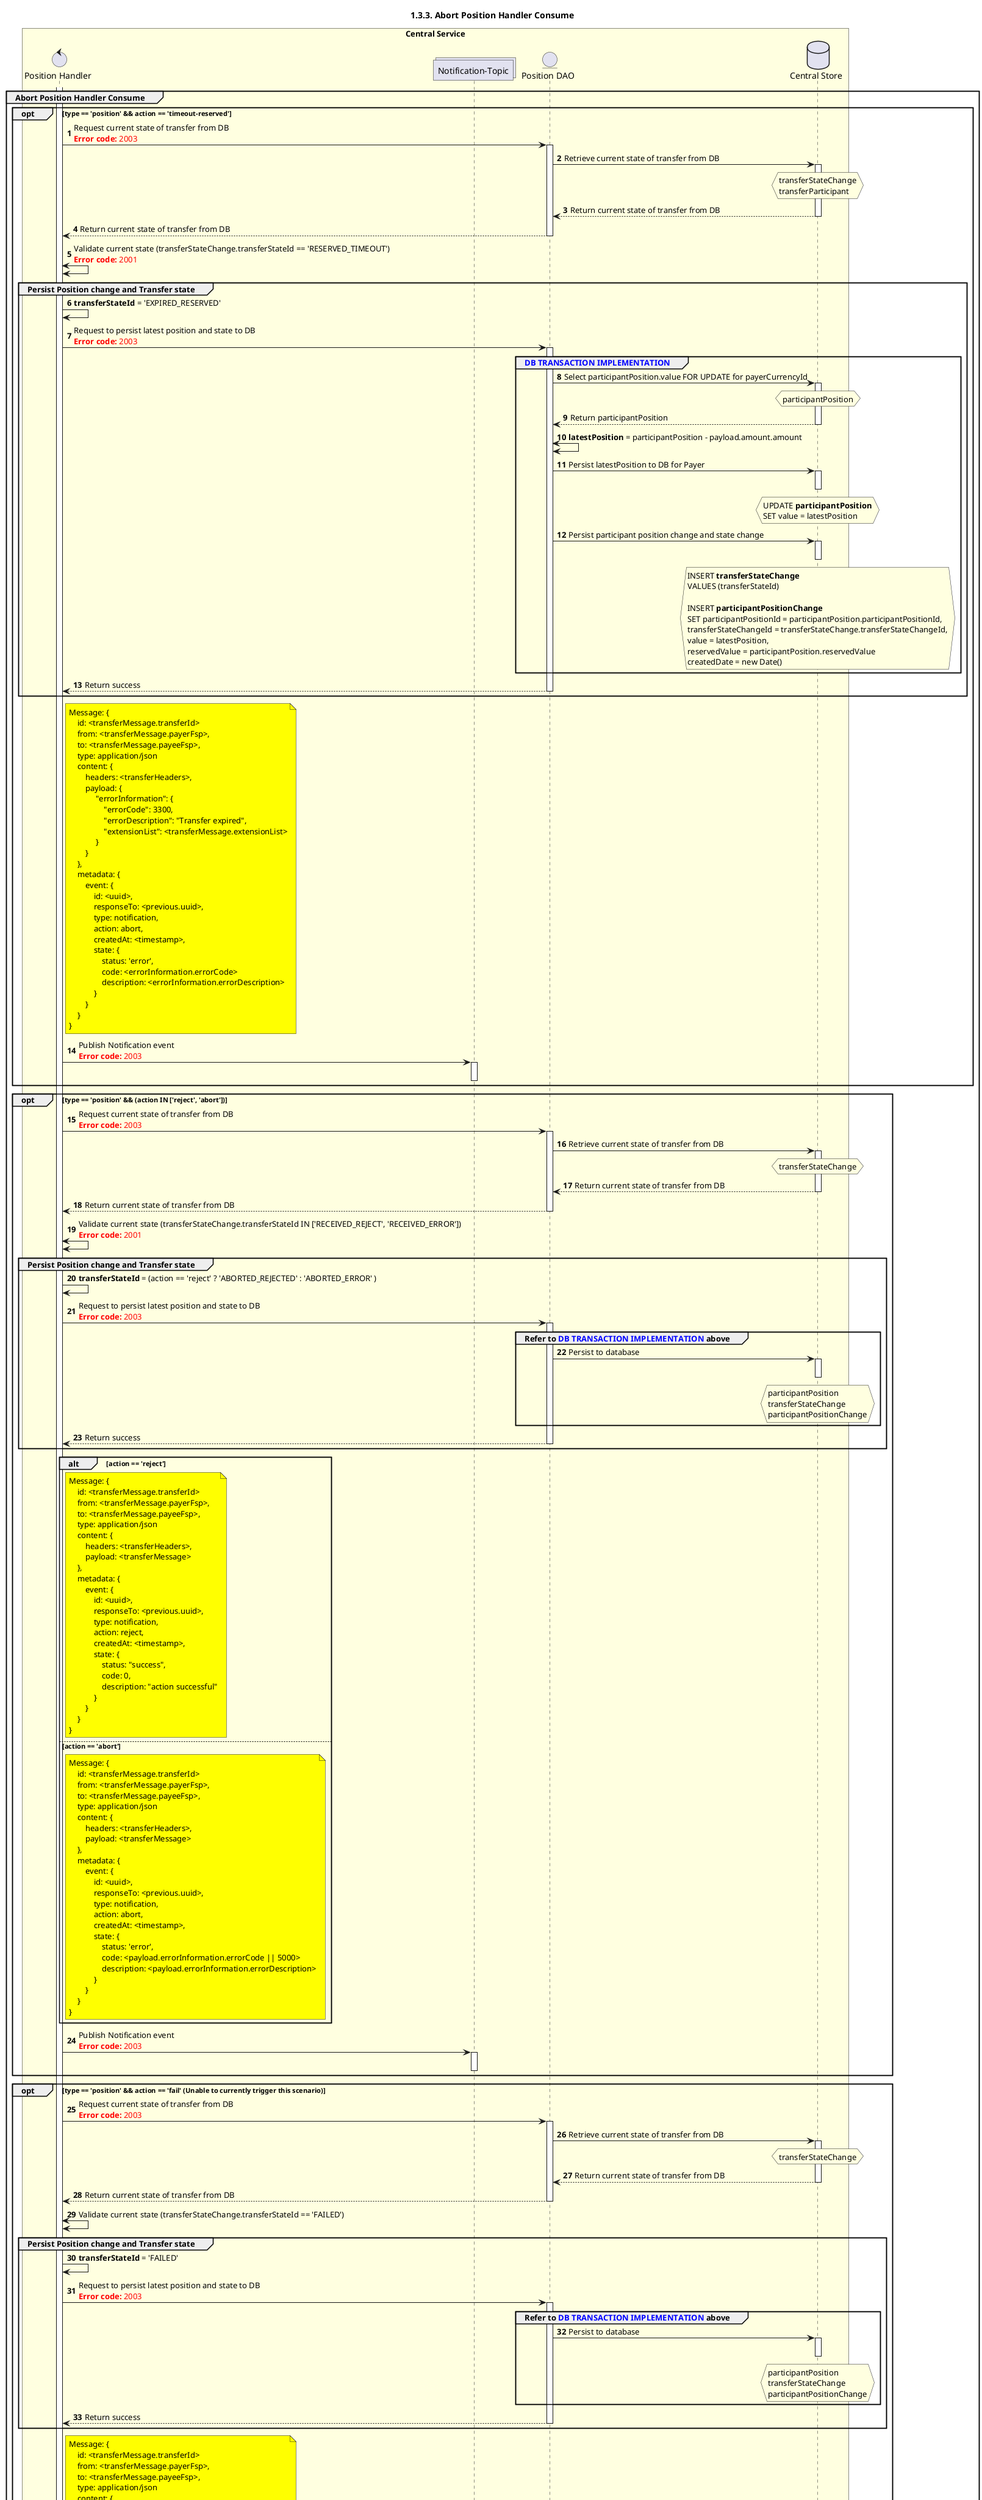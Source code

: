 /'*****
 License
 --------------
 Copyright © 2017 Bill & Melinda Gates Foundation
 The Mojaloop files are made available by the Bill & Melinda Gates Foundation under the Apache License, Version 2.0 (the "License") and you may not use these files except in compliance with the License. You may obtain a copy of the License at
 http://www.apache.org/licenses/LICENSE-2.0
 Unless required by applicable law or agreed to in writing, the Mojaloop files are distributed on an "AS IS" BASIS, WITHOUT WARRANTIES OR CONDITIONS OF ANY KIND, either express or implied. See the License for the specific language governing permissions and limitations under the License.
 Contributors
 --------------
 This is the official list of the Mojaloop project contributors for this file.
 Names of the original copyright holders (individuals or organizations)
 should be listed with a '*' in the first column. People who have
 contributed from an organization can be listed under the organization
 that actually holds the copyright for their contributions (see the
 Gates Foundation organization for an example). Those individuals should have
 their names indented and be marked with a '-'. Email address can be added
 optionally within square brackets <email>.
 * Gates Foundation
 - Name Surname <name.surname@gatesfoundation.com>

 * Rajiv Mothilal <rajiv.mothilal@modusbox.com>
 * Georgi Georgiev <georgi.georgiev@modusbox.com>
 * Sam Kummary <sam@modusbox.com>
 -------------
 ******'/

@startuml
' declate title
title 1.3.3. Abort Position Handler Consume

autonumber

' Actor Keys:
'   boundary - APIs/Interfaces, etc
'   collections - Kafka Topics
'   control - Kafka Consumers
'   entity - Database Access Objects
'   database - Database Persistence Store

' declare actors
control "Position Handler" as POS_HANDLER
entity "Position DAO" as POS_DAO
collections "Notification-Topic" as TOPIC_NOTIFICATIONS
database "Central Store" as DB

box "Central Service" #LightYellow
    participant POS_HANDLER
    participant TOPIC_NOTIFICATIONS
    participant POS_DAO
    participant DB
end box

' start flow
activate POS_HANDLER
group Abort Position Handler Consume
    opt type == 'position' && action == 'timeout-reserved'
        POS_HANDLER -> POS_DAO: Request current state of transfer from DB\n<color #FF0000><b>Error code:</b> 2003</color>
        activate POS_DAO
        POS_DAO -> DB: Retrieve current state of transfer from DB
        activate DB
        hnote over DB #lightyellow
            transferStateChange
            transferParticipant
        end note
        DB --> POS_DAO: Return current state of transfer from DB
        deactivate DB
        POS_DAO --> POS_HANDLER: Return current state of transfer from DB
        deactivate POS_DAO
        POS_HANDLER <-> POS_HANDLER: Validate current state (transferStateChange.transferStateId == 'RESERVED_TIMEOUT')\n<color #FF0000><b>Error code:</b> 2001</color>

        group Persist Position change and Transfer state
            POS_HANDLER -> POS_HANDLER: **transferStateId** = 'EXPIRED_RESERVED'
            POS_HANDLER -> POS_DAO: Request to persist latest position and state to DB\n<color #FF0000><b>Error code:</b> 2003</color>
            group <color #blue>DB TRANSACTION IMPLEMENTATION</color>
                activate POS_DAO
                POS_DAO -> DB: Select participantPosition.value FOR UPDATE for payerCurrencyId
                activate DB
                hnote over DB #lightyellow
                    participantPosition
                end note
                DB --> POS_DAO: Return participantPosition
                deactivate DB
                POS_DAO <-> POS_DAO: **latestPosition** = participantPosition - payload.amount.amount
                POS_DAO->DB: Persist latestPosition to DB for Payer
                hnote over DB #lightyellow
                    UPDATE **participantPosition**
                    SET value = latestPosition
                end note
                activate DB
                deactivate DB
                POS_DAO -> DB: Persist participant position change and state change
                hnote over DB #lightyellow
                        INSERT **transferStateChange** 
                        VALUES (transferStateId)

                        INSERT **participantPositionChange**
                        SET participantPositionId = participantPosition.participantPositionId,
                        transferStateChangeId = transferStateChange.transferStateChangeId,
                        value = latestPosition,
                        reservedValue = participantPosition.reservedValue
                        createdDate = new Date()
                end note
                activate DB
                deactivate DB
            end
            POS_DAO --> POS_HANDLER: Return success
            deactivate POS_DAO
        end
        note right of POS_HANDLER #yellow
            Message: {
                id: <transferMessage.transferId>
                from: <transferMessage.payerFsp>,
                to: <transferMessage.payeeFsp>,
                type: application/json
                content: {
                    headers: <transferHeaders>,
                    payload: {
                         "errorInformation": {
                             "errorCode": 3300,
                             "errorDescription": "Transfer expired",
                             "extensionList": <transferMessage.extensionList>
                         }
                    }
                },
                metadata: {
                    event: {
                        id: <uuid>,
                        responseTo: <previous.uuid>,
                        type: notification,
                        action: abort,
                        createdAt: <timestamp>,
                        state: {
                            status: 'error',
                            code: <errorInformation.errorCode>
                            description: <errorInformation.errorDescription>
                        }
                    }
                }
            }
        end note
        POS_HANDLER -> TOPIC_NOTIFICATIONS: Publish Notification event\n<color #FF0000><b>Error code:</b> 2003</color>
        activate TOPIC_NOTIFICATIONS
        deactivate TOPIC_NOTIFICATIONS
    end
    opt type == 'position' && (action IN ['reject', 'abort'])
        POS_HANDLER -> POS_DAO: Request current state of transfer from DB\n<color #FF0000><b>Error code:</b> 2003</color>
        activate POS_DAO
        POS_DAO -> DB: Retrieve current state of transfer from DB
        activate DB
        hnote over DB #lightyellow
            transferStateChange
        end note
        DB --> POS_DAO: Return current state of transfer from DB
        deactivate DB
        POS_DAO --> POS_HANDLER: Return current state of transfer from DB
        deactivate POS_DAO
        POS_HANDLER <-> POS_HANDLER: Validate current state (transferStateChange.transferStateId IN ['RECEIVED_REJECT', 'RECEIVED_ERROR'])\n<color #FF0000><b>Error code:</b> 2001</color>

        group Persist Position change and Transfer state
            POS_HANDLER -> POS_HANDLER: **transferStateId** = (action == 'reject' ? 'ABORTED_REJECTED' : 'ABORTED_ERROR' )
            POS_HANDLER -> POS_DAO: Request to persist latest position and state to DB\n<color #FF0000><b>Error code:</b> 2003</color>
            group Refer to <color #blue>DB TRANSACTION IMPLEMENTATION</color> above
                activate POS_DAO
                POS_DAO -> DB: Persist to database
                activate DB
                deactivate DB
                hnote over DB #lightyellow
                    participantPosition
                    transferStateChange
                    participantPositionChange
                end note
            end
            POS_DAO --> POS_HANDLER: Return success
            deactivate POS_DAO
        end
        alt action == 'reject'
            note right of POS_HANDLER #yellow
                Message: {
                    id: <transferMessage.transferId>
                    from: <transferMessage.payerFsp>,
                    to: <transferMessage.payeeFsp>,
                    type: application/json
                    content: {
                        headers: <transferHeaders>,
                        payload: <transferMessage>
                    },
                    metadata: {
                        event: {
                            id: <uuid>,
                            responseTo: <previous.uuid>,
                            type: notification,
                            action: reject,
                            createdAt: <timestamp>,
                            state: {
                                status: "success",
                                code: 0,
                                description: "action successful"
                            }
                        }
                    }
                }
            end note
        else action == 'abort'
            note right of POS_HANDLER #yellow
                Message: {
                    id: <transferMessage.transferId>
                    from: <transferMessage.payerFsp>,
                    to: <transferMessage.payeeFsp>,
                    type: application/json
                    content: {
                        headers: <transferHeaders>,
                        payload: <transferMessage>
                    },
                    metadata: {
                        event: {
                            id: <uuid>,
                            responseTo: <previous.uuid>,
                            type: notification,
                            action: abort,
                            createdAt: <timestamp>,
                            state: {
                                status: 'error',
                                code: <payload.errorInformation.errorCode || 5000>
                                description: <payload.errorInformation.errorDescription>
                            }
                        }
                    }
                }
            end note
        end
        POS_HANDLER -> TOPIC_NOTIFICATIONS: Publish Notification event\n<color #FF0000><b>Error code:</b> 2003</color>
        activate TOPIC_NOTIFICATIONS
        deactivate TOPIC_NOTIFICATIONS
    end

    ' TODO: We do not see how this scenario will be triggered
    opt type == 'position' && action == 'fail' (Unable to currently trigger this scenario)
        POS_HANDLER -> POS_DAO: Request current state of transfer from DB\n<color #FF0000><b>Error code:</b> 2003</color>
        activate POS_DAO
        POS_DAO -> DB: Retrieve current state of transfer from DB
        activate DB
        hnote over DB #lightyellow
            transferStateChange
        end note
        DB --> POS_DAO: Return current state of transfer from DB
        deactivate DB
        POS_DAO --> POS_HANDLER: Return current state of transfer from DB
        deactivate POS_DAO
        POS_HANDLER <-> POS_HANDLER: Validate current state (transferStateChange.transferStateId == 'FAILED')

        group Persist Position change and Transfer state
            POS_HANDLER -> POS_HANDLER: **transferStateId** = 'FAILED'
            POS_HANDLER -> POS_DAO: Request to persist latest position and state to DB\n<color #FF0000><b>Error code:</b> 2003</color>
            group Refer to <color #blue>DB TRANSACTION IMPLEMENTATION</color> above
                activate POS_DAO
                POS_DAO -> DB: Persist to database
                activate DB
                deactivate DB
                hnote over DB #lightyellow
                    participantPosition
                    transferStateChange
                    participantPositionChange
                end note
            end
            POS_DAO --> POS_HANDLER: Return success
            deactivate POS_DAO
        end
        note right of POS_HANDLER #yellow
            Message: {
                id: <transferMessage.transferId>
                from: <transferMessage.payerFsp>,
                to: <transferMessage.payeeFsp>,
                type: application/json
                content: {
                    headers: <transferHeaders>,
                    payload: {
                         "errorInformation": {
                             "errorCode": 3100,
                             "errorDescription": "Transfer failed",
                             "extensionList": <transferMessage.extensionList>
                         }
                     }
                },
                metadata: {
                    event: {
                        id: <uuid>,
                        responseTo: <previous.uuid>,
                        type: notification,
                        action: abort,
                        createdAt: <timestamp>,
                        state: {
                            status: 'error',
                            code: <errorInformation.errorCode>
                            description: <errorInformation.errorDescription>
                        }
                    }
                }
            }
        end note
        POS_HANDLER -> TOPIC_NOTIFICATIONS: Publish Notification event\n<color #FF0000><b>Error code:</b> 2003</color>
        activate TOPIC_NOTIFICATIONS
        deactivate TOPIC_NOTIFICATIONS
    end
end
deactivate POS_HANDLER
@enduml
